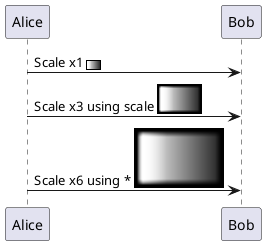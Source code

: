 @startuml
sprite $foo1 {
FFFFFFFFFFFFFFF
F0123456789ABCF
F0123456789ABCF
F0123456789ABCF
F0123456789ABCF
F0123456789ABCF
F0123456789ABCF
F0123456789ABCF
F0123456789ABCF
FFFFFFFFFFFFFFF
}

Alice -> Bob : Scale x1 <$foo1>

Alice -> Bob : Scale x3 using scale <$foo1{scale=3}>

Alice -> Bob : Scale x6 using * <$foo1*6>

@enduml